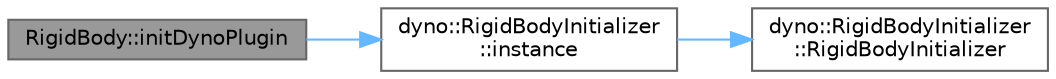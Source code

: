 digraph "RigidBody::initDynoPlugin"
{
 // LATEX_PDF_SIZE
  bgcolor="transparent";
  edge [fontname=Helvetica,fontsize=10,labelfontname=Helvetica,labelfontsize=10];
  node [fontname=Helvetica,fontsize=10,shape=box,height=0.2,width=0.4];
  rankdir="LR";
  Node1 [id="Node000001",label="RigidBody::initDynoPlugin",height=0.2,width=0.4,color="gray40", fillcolor="grey60", style="filled", fontcolor="black",tooltip=" "];
  Node1 -> Node2 [id="edge1_Node000001_Node000002",color="steelblue1",style="solid",tooltip=" "];
  Node2 [id="Node000002",label="dyno::RigidBodyInitializer\l::instance",height=0.2,width=0.4,color="grey40", fillcolor="white", style="filled",URL="$classdyno_1_1_rigid_body_initializer.html#a199f60d7e8763be54144d955d90f9530",tooltip=" "];
  Node2 -> Node3 [id="edge2_Node000002_Node000003",color="steelblue1",style="solid",tooltip=" "];
  Node3 [id="Node000003",label="dyno::RigidBodyInitializer\l::RigidBodyInitializer",height=0.2,width=0.4,color="grey40", fillcolor="white", style="filled",URL="$classdyno_1_1_rigid_body_initializer.html#a2fe9863f16bcb6b3b4e6107fb0d58472",tooltip=" "];
}
